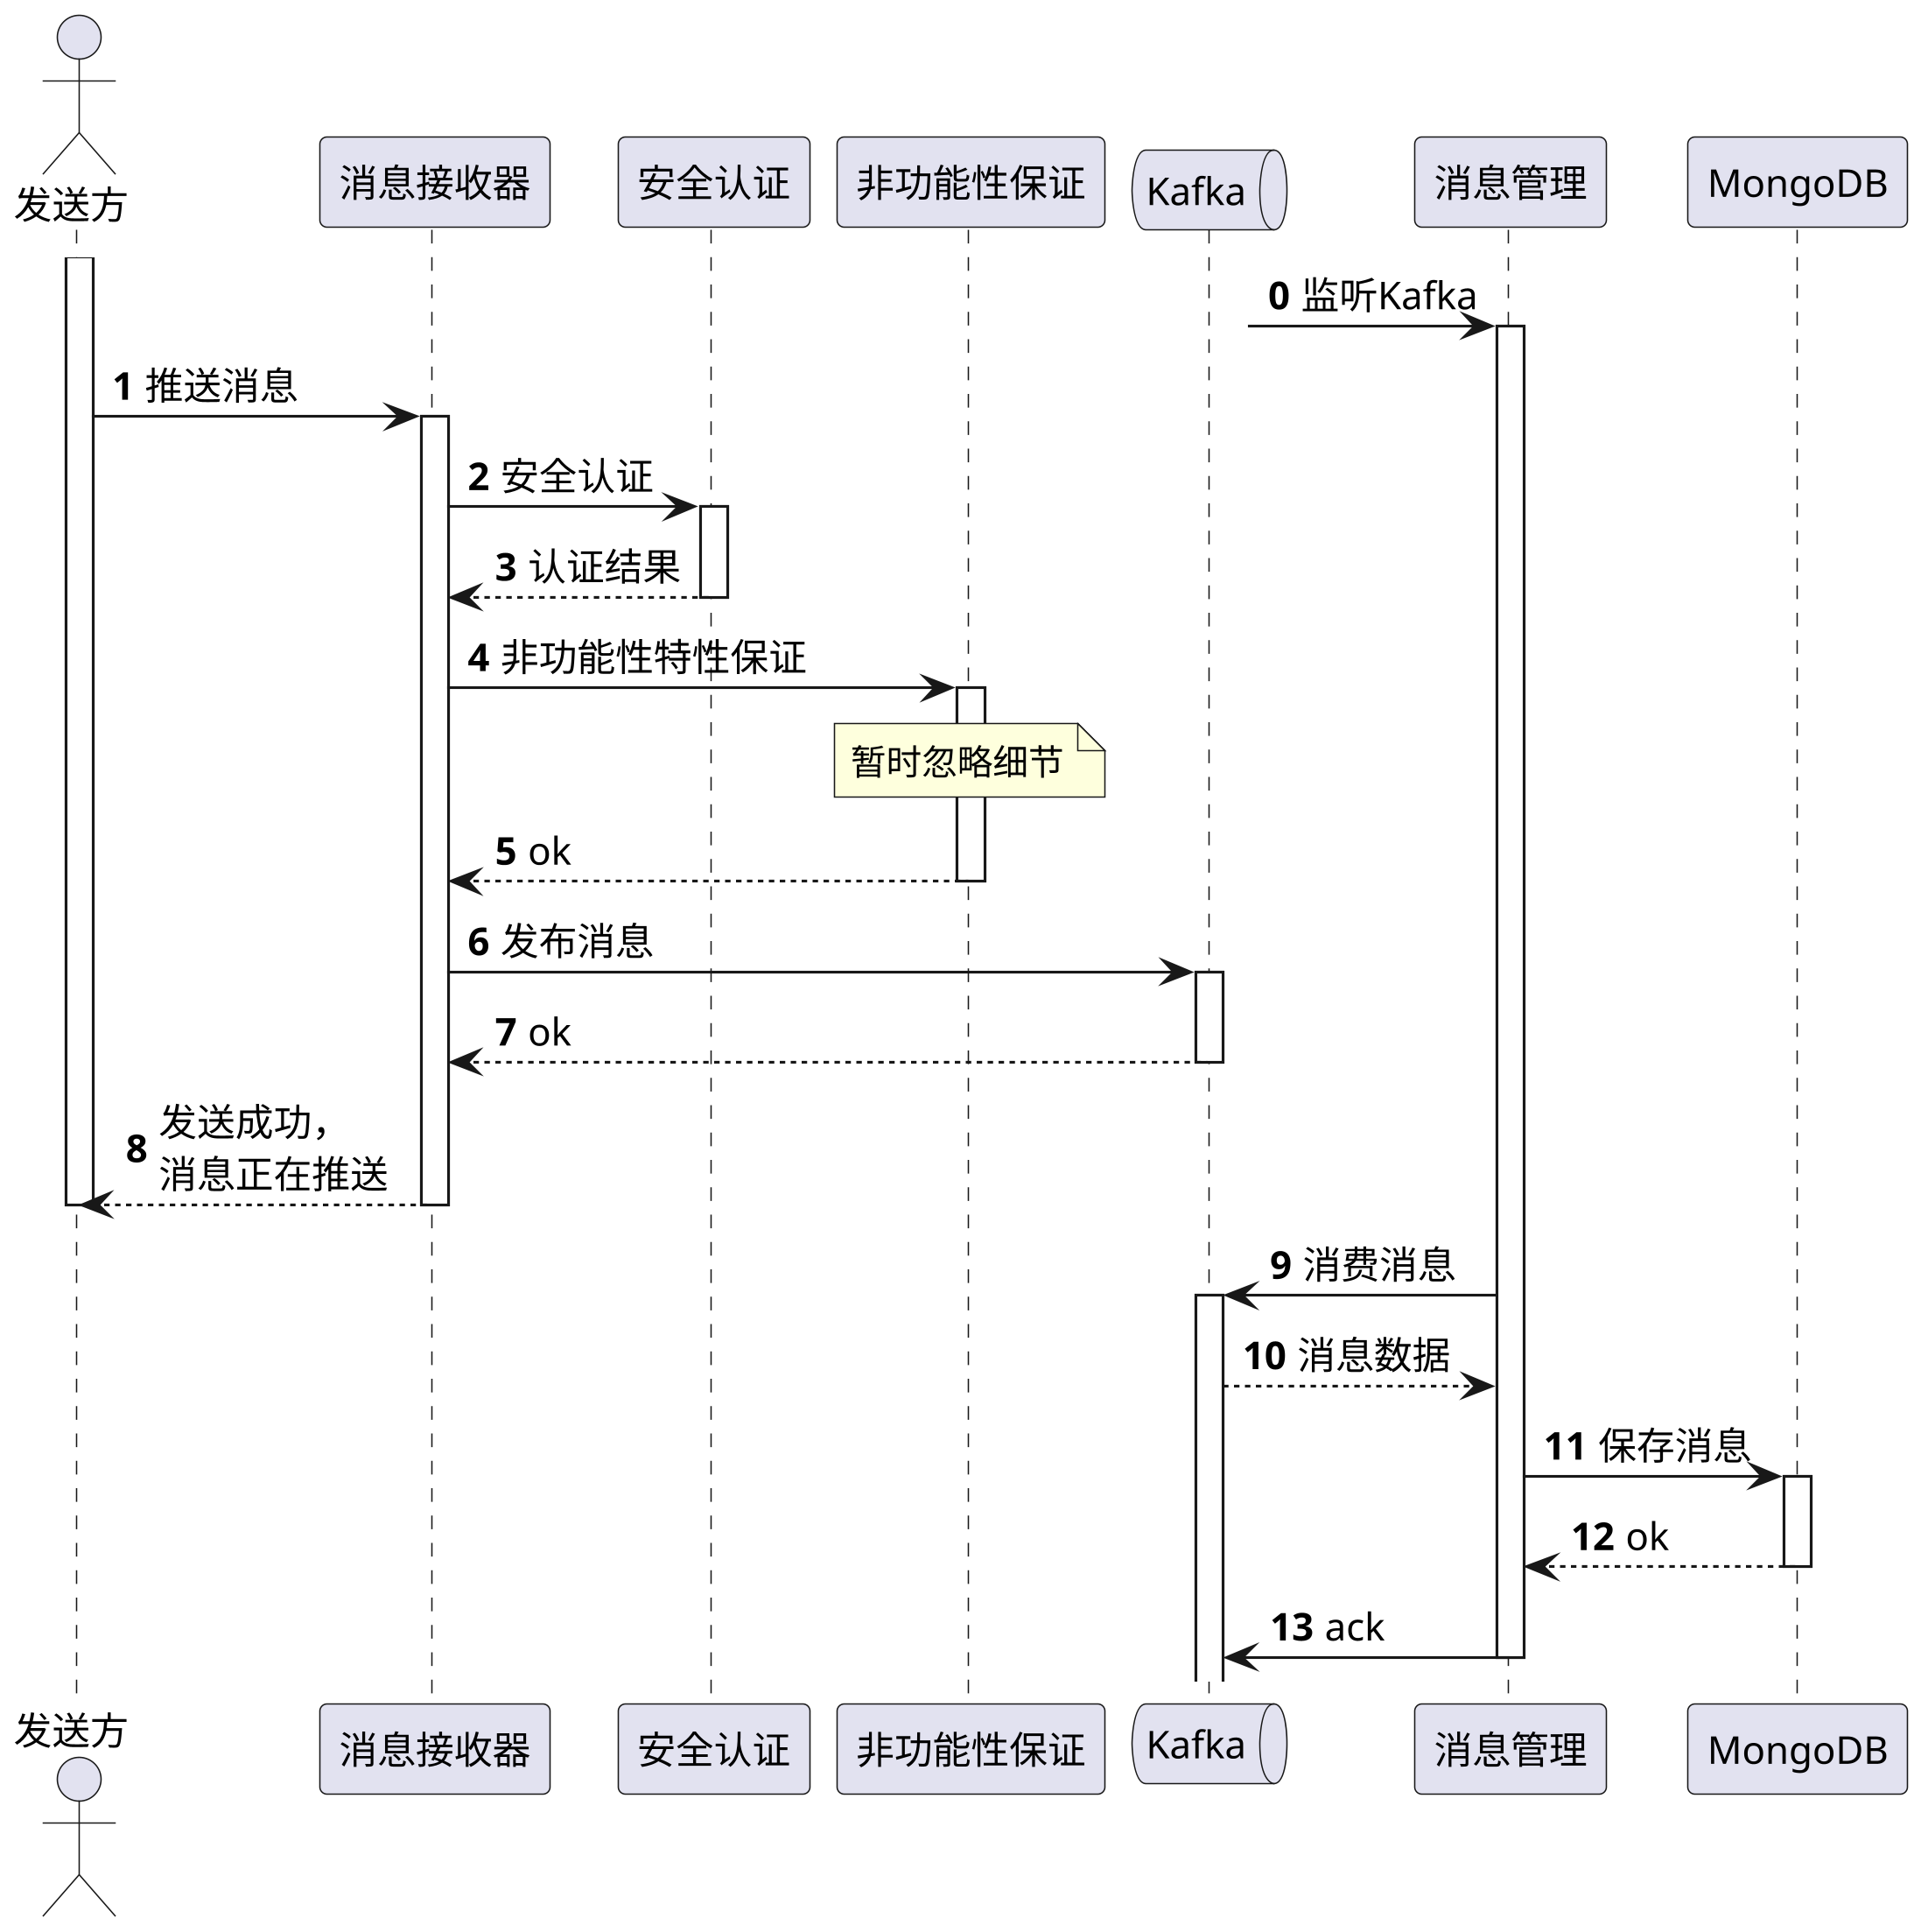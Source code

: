 @startuml
'https://plantuml.com/sequence-diagram

skinparam shadowing false
skinparam defaultFontName xfonts-wqy
skinparam dpi 300
skinparam activity  {
    DiamondFontSize 14
    ArrowFontSize 14
    FontSize 14
}
autonumber 0

actor 发送方 as Sender
participant 消息接收器 as Acceptor
participant 安全认证 as Auth
participant 非功能性保证 as NonFunctional
queue Kafka
participant 消息管理 as Manager
participant MongoDB

activate Sender
?-> Manager ++: 监听Kafka

Sender -> Acceptor ++: 推送消息
Acceptor -> Auth ++: 安全认证
return 认证结果
Acceptor -> NonFunctional ++: 非功能性特性保证
note over NonFunctional: 暂时忽略细节
return ok
Acceptor -> Kafka ++: 发布消息
return ok
return 发送成功，\n消息正在推送

deactivate Sender

Kafka <- Manager  ++: 消费消息
Kafka --> Manager: 消息数据
Manager -> MongoDB ++: 保存消息
return ok
Kafka <- Manager  --: ack

@enduml